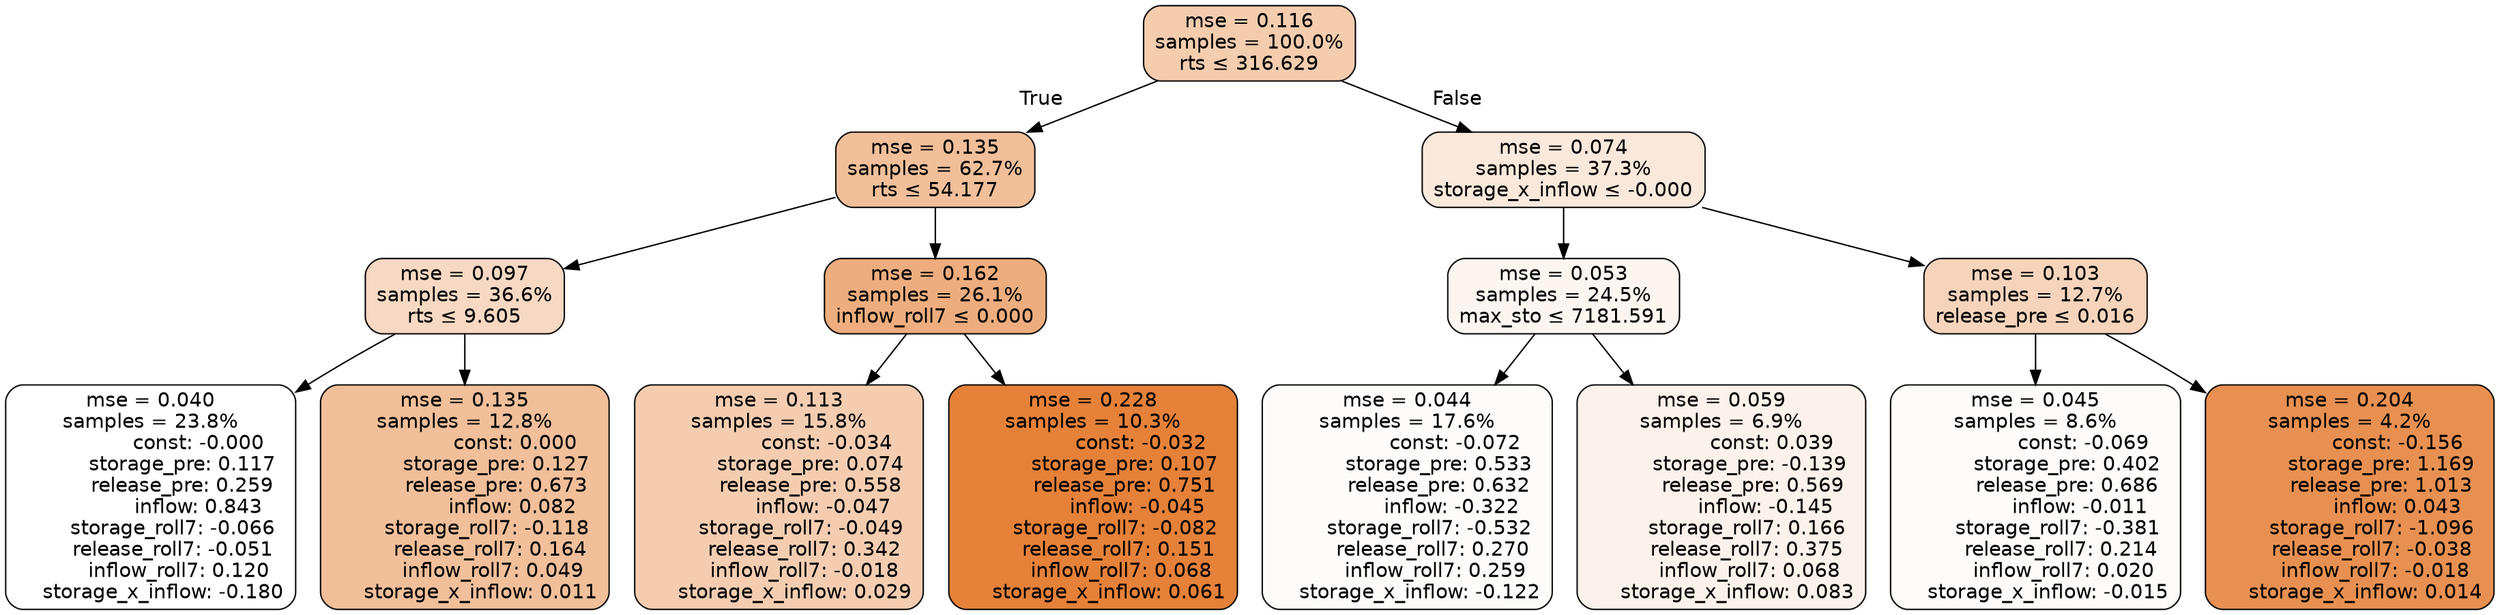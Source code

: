 digraph tree {
bgcolor="transparent"
node [shape=rectangle, style="filled, rounded", color="black", fontname=helvetica] ;
edge [fontname=helvetica] ;
	"0" [label="mse = 0.116
samples = 100.0%
rts &le; 316.629", fillcolor="#f4ccae"]
	"1" [label="mse = 0.135
samples = 62.7%
rts &le; 54.177", fillcolor="#f1bf9a"]
	"2" [label="mse = 0.097
samples = 36.6%
rts &le; 9.605", fillcolor="#f7d8c2"]
	"3" [label="mse = 0.040
samples = 23.8%
               const: -0.000
          storage_pre: 0.117
          release_pre: 0.259
               inflow: 0.843
       storage_roll7: -0.066
       release_roll7: -0.051
         inflow_roll7: 0.120
    storage_x_inflow: -0.180", fillcolor="#ffffff"]
	"4" [label="mse = 0.135
samples = 12.8%
                const: 0.000
          storage_pre: 0.127
          release_pre: 0.673
               inflow: 0.082
       storage_roll7: -0.118
        release_roll7: 0.164
         inflow_roll7: 0.049
     storage_x_inflow: 0.011", fillcolor="#f1bf9a"]
	"5" [label="mse = 0.162
samples = 26.1%
inflow_roll7 &le; 0.000", fillcolor="#eead7e"]
	"6" [label="mse = 0.113
samples = 15.8%
               const: -0.034
          storage_pre: 0.074
          release_pre: 0.558
              inflow: -0.047
       storage_roll7: -0.049
        release_roll7: 0.342
        inflow_roll7: -0.018
     storage_x_inflow: 0.029", fillcolor="#f4cdb1"]
	"7" [label="mse = 0.228
samples = 10.3%
               const: -0.032
          storage_pre: 0.107
          release_pre: 0.751
              inflow: -0.045
       storage_roll7: -0.082
        release_roll7: 0.151
         inflow_roll7: 0.068
     storage_x_inflow: 0.061", fillcolor="#e58139"]
	"8" [label="mse = 0.074
samples = 37.3%
storage_x_inflow &le; -0.000", fillcolor="#fae8db"]
	"9" [label="mse = 0.053
samples = 24.5%
max_sto &le; 7181.591", fillcolor="#fdf6f0"]
	"10" [label="mse = 0.044
samples = 17.6%
               const: -0.072
          storage_pre: 0.533
          release_pre: 0.632
              inflow: -0.322
       storage_roll7: -0.532
        release_roll7: 0.270
         inflow_roll7: 0.259
    storage_x_inflow: -0.122", fillcolor="#fefcfa"]
	"11" [label="mse = 0.059
samples = 6.9%
                const: 0.039
         storage_pre: -0.139
          release_pre: 0.569
              inflow: -0.145
        storage_roll7: 0.166
        release_roll7: 0.375
         inflow_roll7: 0.068
     storage_x_inflow: 0.083", fillcolor="#fcf2eb"]
	"12" [label="mse = 0.103
samples = 12.7%
release_pre &le; 0.016", fillcolor="#f6d4bc"]
	"13" [label="mse = 0.045
samples = 8.6%
               const: -0.069
          storage_pre: 0.402
          release_pre: 0.686
              inflow: -0.011
       storage_roll7: -0.381
        release_roll7: 0.214
         inflow_roll7: 0.020
    storage_x_inflow: -0.015", fillcolor="#fefbf9"]
	"14" [label="mse = 0.204
samples = 4.2%
               const: -0.156
          storage_pre: 1.169
          release_pre: 1.013
               inflow: 0.043
       storage_roll7: -1.096
       release_roll7: -0.038
        inflow_roll7: -0.018
     storage_x_inflow: 0.014", fillcolor="#e89051"]

	"0" -> "1" [labeldistance=2.5, labelangle=45, headlabel="True"]
	"1" -> "2"
	"2" -> "3"
	"2" -> "4"
	"1" -> "5"
	"5" -> "6"
	"5" -> "7"
	"0" -> "8" [labeldistance=2.5, labelangle=-45, headlabel="False"]
	"8" -> "9"
	"9" -> "10"
	"9" -> "11"
	"8" -> "12"
	"12" -> "13"
	"12" -> "14"
}